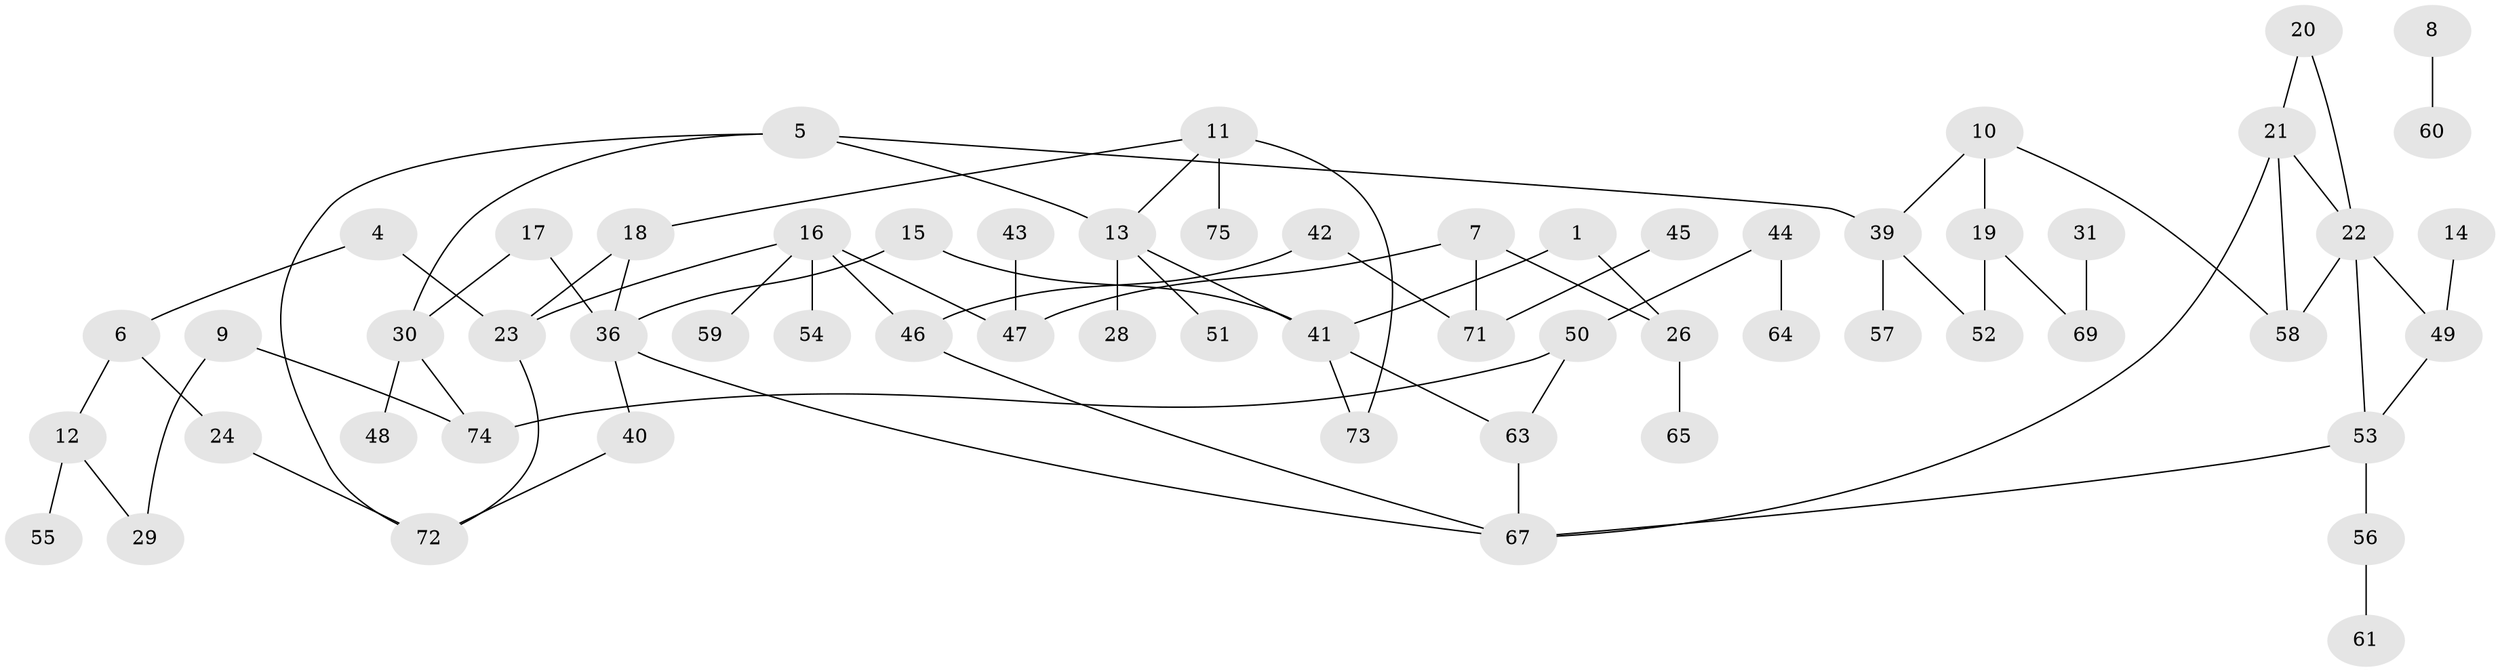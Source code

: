 // original degree distribution, {1: 0.2523364485981308, 0: 0.12149532710280374, 3: 0.18691588785046728, 2: 0.2897196261682243, 5: 0.028037383177570093, 4: 0.102803738317757, 6: 0.018691588785046728}
// Generated by graph-tools (version 1.1) at 2025/48/03/04/25 22:48:00]
// undirected, 61 vertices, 77 edges
graph export_dot {
  node [color=gray90,style=filled];
  1;
  4;
  5;
  6;
  7;
  8;
  9;
  10;
  11;
  12;
  13;
  14;
  15;
  16;
  17;
  18;
  19;
  20;
  21;
  22;
  23;
  24;
  26;
  28;
  29;
  30;
  31;
  36;
  39;
  40;
  41;
  42;
  43;
  44;
  45;
  46;
  47;
  48;
  49;
  50;
  51;
  52;
  53;
  54;
  55;
  56;
  57;
  58;
  59;
  60;
  61;
  63;
  64;
  65;
  67;
  69;
  71;
  72;
  73;
  74;
  75;
  1 -- 26 [weight=1.0];
  1 -- 41 [weight=1.0];
  4 -- 6 [weight=1.0];
  4 -- 23 [weight=1.0];
  5 -- 13 [weight=1.0];
  5 -- 30 [weight=1.0];
  5 -- 39 [weight=1.0];
  5 -- 72 [weight=1.0];
  6 -- 12 [weight=1.0];
  6 -- 24 [weight=1.0];
  7 -- 26 [weight=1.0];
  7 -- 47 [weight=1.0];
  7 -- 71 [weight=1.0];
  8 -- 60 [weight=1.0];
  9 -- 29 [weight=1.0];
  9 -- 74 [weight=1.0];
  10 -- 19 [weight=2.0];
  10 -- 39 [weight=1.0];
  10 -- 58 [weight=1.0];
  11 -- 13 [weight=1.0];
  11 -- 18 [weight=1.0];
  11 -- 73 [weight=1.0];
  11 -- 75 [weight=1.0];
  12 -- 29 [weight=1.0];
  12 -- 55 [weight=1.0];
  13 -- 28 [weight=1.0];
  13 -- 41 [weight=1.0];
  13 -- 51 [weight=1.0];
  14 -- 49 [weight=1.0];
  15 -- 36 [weight=1.0];
  15 -- 41 [weight=1.0];
  16 -- 23 [weight=1.0];
  16 -- 46 [weight=1.0];
  16 -- 47 [weight=1.0];
  16 -- 54 [weight=1.0];
  16 -- 59 [weight=1.0];
  17 -- 30 [weight=1.0];
  17 -- 36 [weight=1.0];
  18 -- 23 [weight=1.0];
  18 -- 36 [weight=1.0];
  19 -- 52 [weight=1.0];
  19 -- 69 [weight=1.0];
  20 -- 21 [weight=1.0];
  20 -- 22 [weight=1.0];
  21 -- 22 [weight=1.0];
  21 -- 58 [weight=1.0];
  21 -- 67 [weight=1.0];
  22 -- 49 [weight=1.0];
  22 -- 53 [weight=1.0];
  22 -- 58 [weight=1.0];
  23 -- 72 [weight=1.0];
  24 -- 72 [weight=1.0];
  26 -- 65 [weight=1.0];
  30 -- 48 [weight=1.0];
  30 -- 74 [weight=1.0];
  31 -- 69 [weight=1.0];
  36 -- 40 [weight=1.0];
  36 -- 67 [weight=1.0];
  39 -- 52 [weight=1.0];
  39 -- 57 [weight=1.0];
  40 -- 72 [weight=1.0];
  41 -- 63 [weight=1.0];
  41 -- 73 [weight=1.0];
  42 -- 46 [weight=1.0];
  42 -- 71 [weight=1.0];
  43 -- 47 [weight=1.0];
  44 -- 50 [weight=1.0];
  44 -- 64 [weight=1.0];
  45 -- 71 [weight=1.0];
  46 -- 67 [weight=1.0];
  49 -- 53 [weight=1.0];
  50 -- 63 [weight=1.0];
  50 -- 74 [weight=1.0];
  53 -- 56 [weight=1.0];
  53 -- 67 [weight=1.0];
  56 -- 61 [weight=1.0];
  63 -- 67 [weight=1.0];
}
